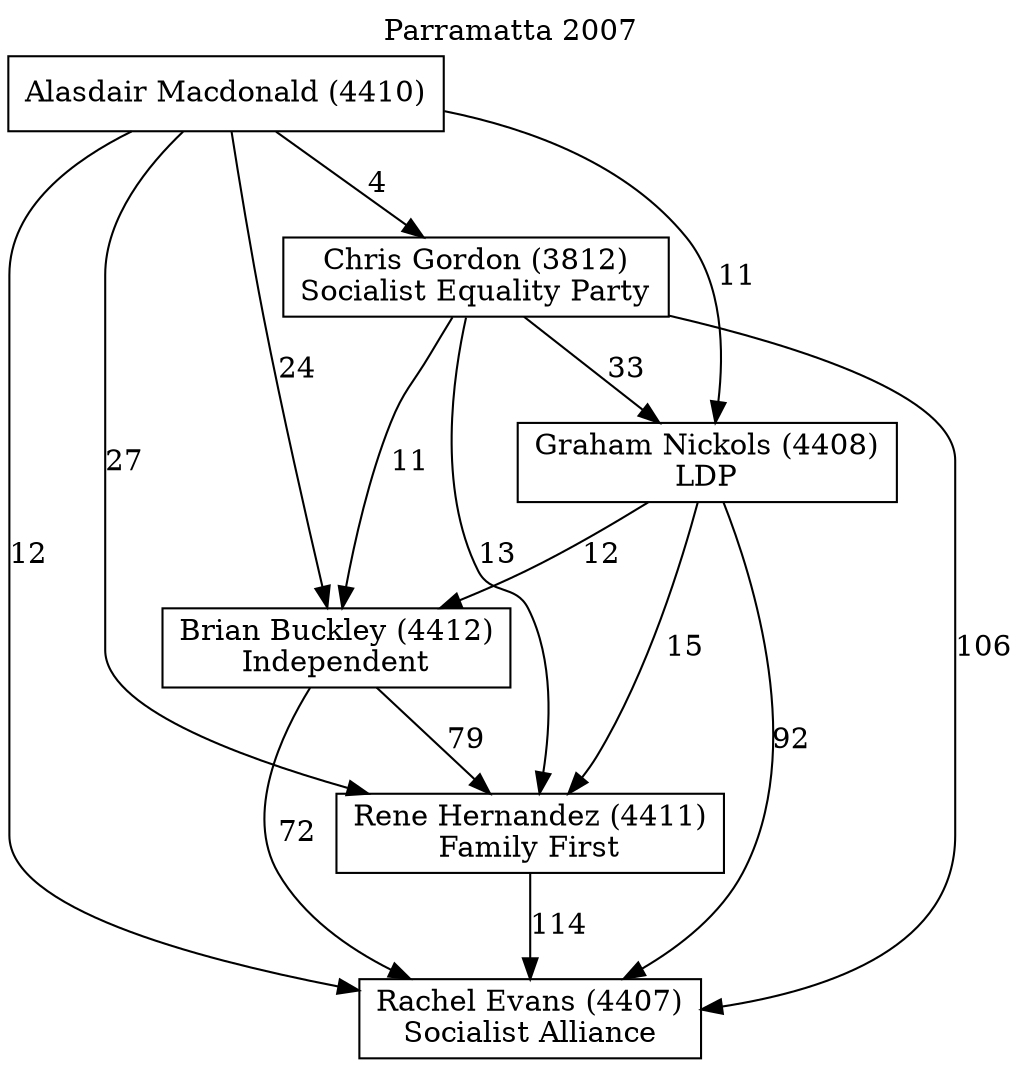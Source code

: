 // House preference flow
digraph "Rachel Evans (4407)_Parramatta_2007" {
	graph [label="Parramatta 2007" labelloc=t mclimit=2]
	node [shape=box]
	"Rachel Evans (4407)" [label="Rachel Evans (4407)
Socialist Alliance"]
	"Rene Hernandez (4411)" [label="Rene Hernandez (4411)
Family First"]
	"Brian Buckley (4412)" [label="Brian Buckley (4412)
Independent"]
	"Graham Nickols (4408)" [label="Graham Nickols (4408)
LDP"]
	"Chris Gordon (3812)" [label="Chris Gordon (3812)
Socialist Equality Party"]
	"Alasdair Macdonald (4410)" [label="Alasdair Macdonald (4410)
"]
	"Rene Hernandez (4411)" -> "Rachel Evans (4407)" [label=114]
	"Brian Buckley (4412)" -> "Rene Hernandez (4411)" [label=79]
	"Graham Nickols (4408)" -> "Brian Buckley (4412)" [label=12]
	"Chris Gordon (3812)" -> "Graham Nickols (4408)" [label=33]
	"Alasdair Macdonald (4410)" -> "Chris Gordon (3812)" [label=4]
	"Brian Buckley (4412)" -> "Rachel Evans (4407)" [label=72]
	"Graham Nickols (4408)" -> "Rachel Evans (4407)" [label=92]
	"Chris Gordon (3812)" -> "Rachel Evans (4407)" [label=106]
	"Alasdair Macdonald (4410)" -> "Rachel Evans (4407)" [label=12]
	"Alasdair Macdonald (4410)" -> "Graham Nickols (4408)" [label=11]
	"Chris Gordon (3812)" -> "Brian Buckley (4412)" [label=11]
	"Alasdair Macdonald (4410)" -> "Brian Buckley (4412)" [label=24]
	"Graham Nickols (4408)" -> "Rene Hernandez (4411)" [label=15]
	"Chris Gordon (3812)" -> "Rene Hernandez (4411)" [label=13]
	"Alasdair Macdonald (4410)" -> "Rene Hernandez (4411)" [label=27]
}
